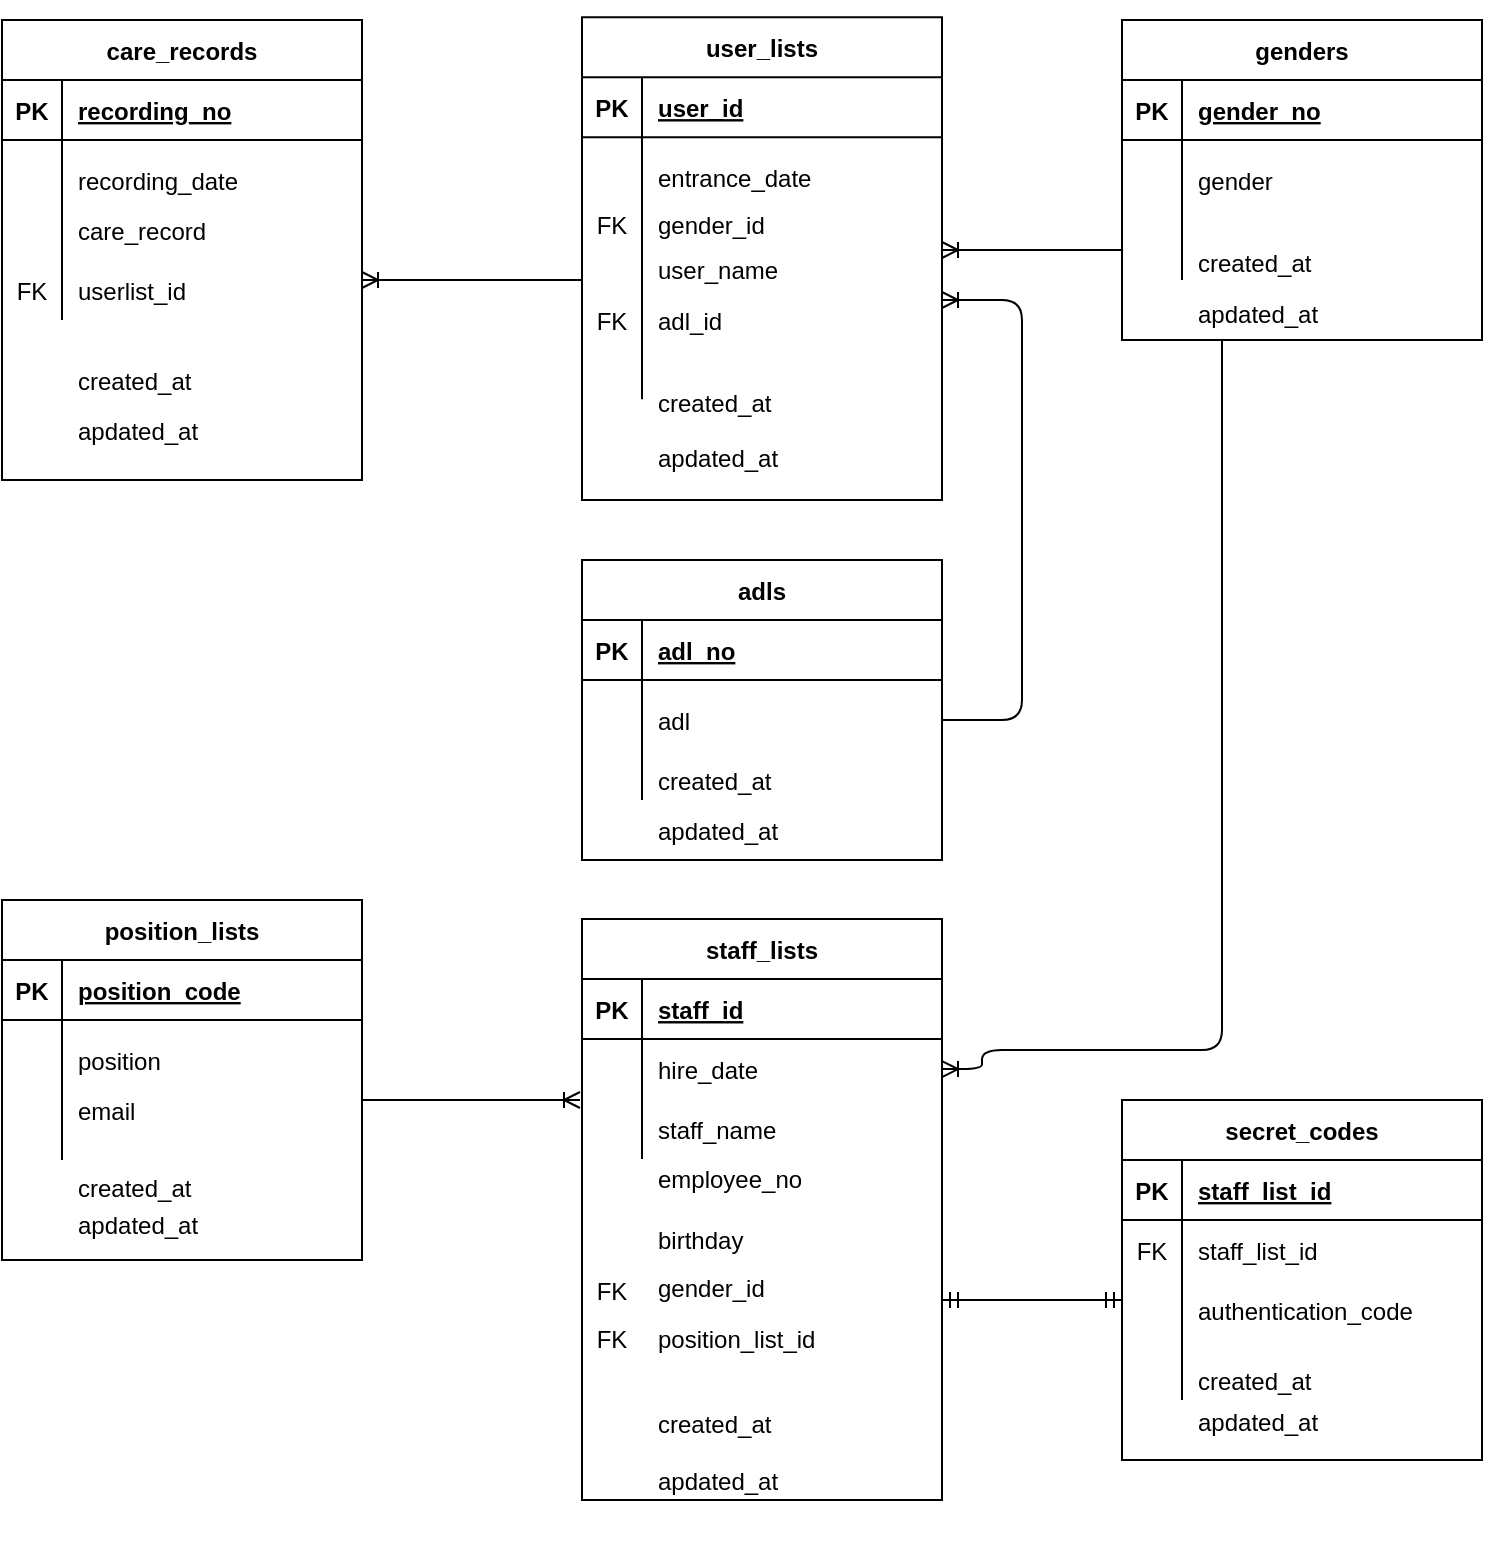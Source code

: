 <mxfile version="13.3.5" type="device"><diagram id="wMCndaY65vRNNYCKALuN" name="ページ1"><mxGraphModel dx="1134" dy="1717" grid="1" gridSize="10" guides="1" tooltips="1" connect="1" arrows="1" fold="1" page="1" pageScale="1" pageWidth="1654" pageHeight="1169" math="0" shadow="0"><root><mxCell id="0"/><mxCell id="1" parent="0"/><mxCell id="R-QGYkH2W8ATjcXekcAM-1" value="" style="group" vertex="1" connectable="0" parent="1"><mxGeometry x="1220" y="-340" width="180" height="250" as="geometry"/></mxCell><mxCell id="R-QGYkH2W8ATjcXekcAM-2" value="" style="group" vertex="1" connectable="0" parent="R-QGYkH2W8ATjcXekcAM-1"><mxGeometry width="180" height="250" as="geometry"/></mxCell><mxCell id="R-QGYkH2W8ATjcXekcAM-3" value="" style="group" vertex="1" connectable="0" parent="R-QGYkH2W8ATjcXekcAM-2"><mxGeometry width="180" height="162.61" as="geometry"/></mxCell><mxCell id="R-QGYkH2W8ATjcXekcAM-4" value="" style="group" vertex="1" connectable="0" parent="R-QGYkH2W8ATjcXekcAM-3"><mxGeometry width="180" height="162.61" as="geometry"/></mxCell><mxCell id="R-QGYkH2W8ATjcXekcAM-5" value="genders" style="shape=table;startSize=30;container=1;collapsible=1;childLayout=tableLayout;fixedRows=1;rowLines=0;fontStyle=1;align=center;resizeLast=1;" vertex="1" parent="R-QGYkH2W8ATjcXekcAM-4"><mxGeometry width="180" height="160" as="geometry"/></mxCell><mxCell id="R-QGYkH2W8ATjcXekcAM-6" value="" style="shape=partialRectangle;collapsible=0;dropTarget=0;pointerEvents=0;fillColor=none;top=0;left=0;bottom=1;right=0;points=[[0,0.5],[1,0.5]];portConstraint=eastwest;" vertex="1" parent="R-QGYkH2W8ATjcXekcAM-5"><mxGeometry y="30" width="180" height="30" as="geometry"/></mxCell><mxCell id="R-QGYkH2W8ATjcXekcAM-7" value="PK" style="shape=partialRectangle;connectable=0;fillColor=none;top=0;left=0;bottom=0;right=0;fontStyle=1;overflow=hidden;" vertex="1" parent="R-QGYkH2W8ATjcXekcAM-6"><mxGeometry width="30" height="30" as="geometry"/></mxCell><mxCell id="R-QGYkH2W8ATjcXekcAM-8" value="gender_no" style="shape=partialRectangle;connectable=0;fillColor=none;top=0;left=0;bottom=0;right=0;align=left;spacingLeft=6;fontStyle=5;overflow=hidden;" vertex="1" parent="R-QGYkH2W8ATjcXekcAM-6"><mxGeometry x="30" width="150" height="30" as="geometry"/></mxCell><mxCell id="R-QGYkH2W8ATjcXekcAM-9" value="" style="shape=partialRectangle;collapsible=0;dropTarget=0;pointerEvents=0;fillColor=none;top=0;left=0;bottom=0;right=0;points=[[0,0.5],[1,0.5]];portConstraint=eastwest;" vertex="1" parent="R-QGYkH2W8ATjcXekcAM-5"><mxGeometry y="60" width="180" height="40" as="geometry"/></mxCell><mxCell id="R-QGYkH2W8ATjcXekcAM-10" value="" style="shape=partialRectangle;connectable=0;fillColor=none;top=0;left=0;bottom=0;right=0;editable=1;overflow=hidden;" vertex="1" parent="R-QGYkH2W8ATjcXekcAM-9"><mxGeometry width="30" height="40" as="geometry"/></mxCell><mxCell id="R-QGYkH2W8ATjcXekcAM-11" value="gender" style="shape=partialRectangle;connectable=0;fillColor=none;top=0;left=0;bottom=0;right=0;align=left;spacingLeft=6;overflow=hidden;" vertex="1" parent="R-QGYkH2W8ATjcXekcAM-9"><mxGeometry x="30" width="150" height="40" as="geometry"/></mxCell><mxCell id="R-QGYkH2W8ATjcXekcAM-12" value="" style="shape=partialRectangle;collapsible=0;dropTarget=0;pointerEvents=0;fillColor=none;top=0;left=0;bottom=0;right=0;points=[[0,0.5],[1,0.5]];portConstraint=eastwest;" vertex="1" parent="R-QGYkH2W8ATjcXekcAM-5"><mxGeometry y="100" width="180" height="30" as="geometry"/></mxCell><mxCell id="R-QGYkH2W8ATjcXekcAM-13" value="" style="shape=partialRectangle;connectable=0;fillColor=none;top=0;left=0;bottom=0;right=0;editable=1;overflow=hidden;" vertex="1" parent="R-QGYkH2W8ATjcXekcAM-12"><mxGeometry width="30" height="30" as="geometry"/></mxCell><mxCell id="R-QGYkH2W8ATjcXekcAM-14" value="" style="shape=partialRectangle;connectable=0;fillColor=none;top=0;left=0;bottom=0;right=0;align=left;spacingLeft=6;overflow=hidden;" vertex="1" parent="R-QGYkH2W8ATjcXekcAM-12"><mxGeometry x="30" width="150" height="30" as="geometry"/></mxCell><mxCell id="R-QGYkH2W8ATjcXekcAM-15" value="created_at" style="shape=partialRectangle;connectable=0;fillColor=none;top=0;left=0;bottom=0;right=0;align=left;spacingLeft=6;overflow=hidden;" vertex="1" parent="R-QGYkH2W8ATjcXekcAM-4"><mxGeometry x="30" y="110.002" width="150" height="21.739" as="geometry"/></mxCell><mxCell id="R-QGYkH2W8ATjcXekcAM-16" value="apdated_at" style="shape=partialRectangle;connectable=0;fillColor=none;top=0;left=0;bottom=0;right=0;align=left;spacingLeft=6;overflow=hidden;" vertex="1" parent="R-QGYkH2W8ATjcXekcAM-4"><mxGeometry x="30" y="130.001" width="150" height="32.609" as="geometry"/></mxCell><mxCell id="R-QGYkH2W8ATjcXekcAM-17" value="" style="group" vertex="1" connectable="0" parent="1"><mxGeometry x="660" y="-335" width="180" height="230" as="geometry"/></mxCell><mxCell id="R-QGYkH2W8ATjcXekcAM-18" value="" style="group" vertex="1" connectable="0" parent="R-QGYkH2W8ATjcXekcAM-17"><mxGeometry y="-15" width="180" height="230" as="geometry"/></mxCell><mxCell id="R-QGYkH2W8ATjcXekcAM-19" value="userlist_id" style="shape=partialRectangle;connectable=0;fillColor=none;top=0;left=0;bottom=0;right=0;align=left;spacingLeft=6;overflow=hidden;" vertex="1" parent="R-QGYkH2W8ATjcXekcAM-18"><mxGeometry x="30" y="130" width="150" height="30" as="geometry"/></mxCell><mxCell id="R-QGYkH2W8ATjcXekcAM-20" value="care_records" style="shape=table;startSize=30;container=1;collapsible=1;childLayout=tableLayout;fixedRows=1;rowLines=0;fontStyle=1;align=center;resizeLast=1;" vertex="1" parent="R-QGYkH2W8ATjcXekcAM-18"><mxGeometry y="10" width="180" height="230" as="geometry"/></mxCell><mxCell id="R-QGYkH2W8ATjcXekcAM-21" value="" style="shape=partialRectangle;collapsible=0;dropTarget=0;pointerEvents=0;fillColor=none;top=0;left=0;bottom=1;right=0;points=[[0,0.5],[1,0.5]];portConstraint=eastwest;" vertex="1" parent="R-QGYkH2W8ATjcXekcAM-20"><mxGeometry y="30" width="180" height="30" as="geometry"/></mxCell><mxCell id="R-QGYkH2W8ATjcXekcAM-22" value="PK" style="shape=partialRectangle;connectable=0;fillColor=none;top=0;left=0;bottom=0;right=0;fontStyle=1;overflow=hidden;" vertex="1" parent="R-QGYkH2W8ATjcXekcAM-21"><mxGeometry width="30" height="30" as="geometry"/></mxCell><mxCell id="R-QGYkH2W8ATjcXekcAM-23" value="recording_no" style="shape=partialRectangle;connectable=0;fillColor=none;top=0;left=0;bottom=0;right=0;align=left;spacingLeft=6;fontStyle=5;overflow=hidden;" vertex="1" parent="R-QGYkH2W8ATjcXekcAM-21"><mxGeometry x="30" width="150" height="30" as="geometry"/></mxCell><mxCell id="R-QGYkH2W8ATjcXekcAM-24" value="" style="shape=partialRectangle;collapsible=0;dropTarget=0;pointerEvents=0;fillColor=none;top=0;left=0;bottom=0;right=0;points=[[0,0.5],[1,0.5]];portConstraint=eastwest;" vertex="1" parent="R-QGYkH2W8ATjcXekcAM-20"><mxGeometry y="60" width="180" height="40" as="geometry"/></mxCell><mxCell id="R-QGYkH2W8ATjcXekcAM-25" value="" style="shape=partialRectangle;connectable=0;fillColor=none;top=0;left=0;bottom=0;right=0;editable=1;overflow=hidden;" vertex="1" parent="R-QGYkH2W8ATjcXekcAM-24"><mxGeometry width="30" height="40" as="geometry"/></mxCell><mxCell id="R-QGYkH2W8ATjcXekcAM-26" value="recording_date" style="shape=partialRectangle;connectable=0;fillColor=none;top=0;left=0;bottom=0;right=0;align=left;spacingLeft=6;overflow=hidden;" vertex="1" parent="R-QGYkH2W8ATjcXekcAM-24"><mxGeometry x="30" width="150" height="40" as="geometry"/></mxCell><mxCell id="R-QGYkH2W8ATjcXekcAM-27" value="" style="shape=partialRectangle;collapsible=0;dropTarget=0;pointerEvents=0;fillColor=none;top=0;left=0;bottom=0;right=0;points=[[0,0.5],[1,0.5]];portConstraint=eastwest;" vertex="1" parent="R-QGYkH2W8ATjcXekcAM-20"><mxGeometry y="100" width="180" height="20" as="geometry"/></mxCell><mxCell id="R-QGYkH2W8ATjcXekcAM-28" value="" style="shape=partialRectangle;connectable=0;fillColor=none;top=0;left=0;bottom=0;right=0;editable=1;overflow=hidden;" vertex="1" parent="R-QGYkH2W8ATjcXekcAM-27"><mxGeometry width="30" height="20" as="geometry"/></mxCell><mxCell id="R-QGYkH2W8ATjcXekcAM-29" value="" style="shape=partialRectangle;connectable=0;fillColor=none;top=0;left=0;bottom=0;right=0;align=left;spacingLeft=6;overflow=hidden;" vertex="1" parent="R-QGYkH2W8ATjcXekcAM-27"><mxGeometry x="30" width="150" height="20" as="geometry"/></mxCell><mxCell id="R-QGYkH2W8ATjcXekcAM-30" value="" style="shape=partialRectangle;collapsible=0;dropTarget=0;pointerEvents=0;fillColor=none;top=0;left=0;bottom=0;right=0;points=[[0,0.5],[1,0.5]];portConstraint=eastwest;" vertex="1" parent="R-QGYkH2W8ATjcXekcAM-20"><mxGeometry y="120" width="180" height="30" as="geometry"/></mxCell><mxCell id="R-QGYkH2W8ATjcXekcAM-31" value="FK" style="shape=partialRectangle;connectable=0;fillColor=none;top=0;left=0;bottom=0;right=0;editable=1;overflow=hidden;" vertex="1" parent="R-QGYkH2W8ATjcXekcAM-30"><mxGeometry width="30" height="30" as="geometry"/></mxCell><mxCell id="R-QGYkH2W8ATjcXekcAM-32" value="" style="shape=partialRectangle;connectable=0;fillColor=none;top=0;left=0;bottom=0;right=0;align=left;spacingLeft=6;overflow=hidden;" vertex="1" parent="R-QGYkH2W8ATjcXekcAM-30"><mxGeometry x="30" width="150" height="30" as="geometry"/></mxCell><mxCell id="R-QGYkH2W8ATjcXekcAM-33" value="created_at" style="shape=partialRectangle;connectable=0;fillColor=none;top=0;left=0;bottom=0;right=0;align=left;spacingLeft=6;overflow=hidden;" vertex="1" parent="R-QGYkH2W8ATjcXekcAM-18"><mxGeometry x="30" y="180" width="150" height="20" as="geometry"/></mxCell><mxCell id="R-QGYkH2W8ATjcXekcAM-34" value="apdated_at" style="shape=partialRectangle;connectable=0;fillColor=none;top=0;left=0;bottom=0;right=0;align=left;spacingLeft=6;overflow=hidden;" vertex="1" parent="R-QGYkH2W8ATjcXekcAM-18"><mxGeometry x="30" y="200" width="150" height="30" as="geometry"/></mxCell><mxCell id="R-QGYkH2W8ATjcXekcAM-35" value="care_record" style="shape=partialRectangle;connectable=0;fillColor=none;top=0;left=0;bottom=0;right=0;align=left;spacingLeft=6;overflow=hidden;" vertex="1" parent="R-QGYkH2W8ATjcXekcAM-18"><mxGeometry x="30" y="95" width="150" height="40" as="geometry"/></mxCell><mxCell id="R-QGYkH2W8ATjcXekcAM-36" value="" style="group" vertex="1" connectable="0" parent="1"><mxGeometry x="1220" y="200" width="180" height="190" as="geometry"/></mxCell><mxCell id="R-QGYkH2W8ATjcXekcAM-37" value="created_at" style="shape=partialRectangle;connectable=0;fillColor=none;top=0;left=0;bottom=0;right=0;align=left;spacingLeft=6;overflow=hidden;" vertex="1" parent="R-QGYkH2W8ATjcXekcAM-36"><mxGeometry x="30" y="130" width="150" height="20" as="geometry"/></mxCell><mxCell id="R-QGYkH2W8ATjcXekcAM-38" value="apdated_at" style="shape=partialRectangle;connectable=0;fillColor=none;top=0;left=0;bottom=0;right=0;align=left;spacingLeft=6;overflow=hidden;" vertex="1" parent="R-QGYkH2W8ATjcXekcAM-36"><mxGeometry x="30" y="160" width="150" as="geometry"/></mxCell><mxCell id="R-QGYkH2W8ATjcXekcAM-39" value="secret_codes" style="shape=table;startSize=30;container=1;collapsible=1;childLayout=tableLayout;fixedRows=1;rowLines=0;fontStyle=1;align=center;resizeLast=1;" vertex="1" parent="R-QGYkH2W8ATjcXekcAM-36"><mxGeometry width="180" height="180" as="geometry"/></mxCell><mxCell id="R-QGYkH2W8ATjcXekcAM-40" value="" style="shape=partialRectangle;collapsible=0;dropTarget=0;pointerEvents=0;fillColor=none;top=0;left=0;bottom=1;right=0;points=[[0,0.5],[1,0.5]];portConstraint=eastwest;" vertex="1" parent="R-QGYkH2W8ATjcXekcAM-39"><mxGeometry y="30" width="180" height="30" as="geometry"/></mxCell><mxCell id="R-QGYkH2W8ATjcXekcAM-41" value="PK" style="shape=partialRectangle;connectable=0;fillColor=none;top=0;left=0;bottom=0;right=0;fontStyle=1;overflow=hidden;" vertex="1" parent="R-QGYkH2W8ATjcXekcAM-40"><mxGeometry width="30" height="30" as="geometry"/></mxCell><mxCell id="R-QGYkH2W8ATjcXekcAM-42" value="staff_list_id" style="shape=partialRectangle;connectable=0;fillColor=none;top=0;left=0;bottom=0;right=0;align=left;spacingLeft=6;fontStyle=5;overflow=hidden;" vertex="1" parent="R-QGYkH2W8ATjcXekcAM-40"><mxGeometry x="30" width="150" height="30" as="geometry"/></mxCell><mxCell id="R-QGYkH2W8ATjcXekcAM-43" value="" style="shape=partialRectangle;collapsible=0;dropTarget=0;pointerEvents=0;fillColor=none;top=0;left=0;bottom=0;right=0;points=[[0,0.5],[1,0.5]];portConstraint=eastwest;" vertex="1" parent="R-QGYkH2W8ATjcXekcAM-39"><mxGeometry y="60" width="180" height="30" as="geometry"/></mxCell><mxCell id="R-QGYkH2W8ATjcXekcAM-44" value="FK" style="shape=partialRectangle;connectable=0;fillColor=none;top=0;left=0;bottom=0;right=0;editable=1;overflow=hidden;" vertex="1" parent="R-QGYkH2W8ATjcXekcAM-43"><mxGeometry width="30" height="30" as="geometry"/></mxCell><mxCell id="R-QGYkH2W8ATjcXekcAM-45" value="staff_list_id" style="shape=partialRectangle;connectable=0;fillColor=none;top=0;left=0;bottom=0;right=0;align=left;spacingLeft=6;overflow=hidden;" vertex="1" parent="R-QGYkH2W8ATjcXekcAM-43"><mxGeometry x="30" width="150" height="30" as="geometry"/></mxCell><mxCell id="R-QGYkH2W8ATjcXekcAM-46" value="" style="shape=partialRectangle;collapsible=0;dropTarget=0;pointerEvents=0;fillColor=none;top=0;left=0;bottom=0;right=0;points=[[0,0.5],[1,0.5]];portConstraint=eastwest;" vertex="1" parent="R-QGYkH2W8ATjcXekcAM-39"><mxGeometry y="90" width="180" height="30" as="geometry"/></mxCell><mxCell id="R-QGYkH2W8ATjcXekcAM-47" value="" style="shape=partialRectangle;connectable=0;fillColor=none;top=0;left=0;bottom=0;right=0;editable=1;overflow=hidden;" vertex="1" parent="R-QGYkH2W8ATjcXekcAM-46"><mxGeometry width="30" height="30" as="geometry"/></mxCell><mxCell id="R-QGYkH2W8ATjcXekcAM-48" value="authentication_code" style="shape=partialRectangle;connectable=0;fillColor=none;top=0;left=0;bottom=0;right=0;align=left;spacingLeft=6;overflow=hidden;" vertex="1" parent="R-QGYkH2W8ATjcXekcAM-46"><mxGeometry x="30" width="150" height="30" as="geometry"/></mxCell><mxCell id="R-QGYkH2W8ATjcXekcAM-49" value="" style="shape=partialRectangle;collapsible=0;dropTarget=0;pointerEvents=0;fillColor=none;top=0;left=0;bottom=0;right=0;points=[[0,0.5],[1,0.5]];portConstraint=eastwest;" vertex="1" parent="R-QGYkH2W8ATjcXekcAM-39"><mxGeometry y="120" width="180" height="30" as="geometry"/></mxCell><mxCell id="R-QGYkH2W8ATjcXekcAM-50" value="" style="shape=partialRectangle;connectable=0;fillColor=none;top=0;left=0;bottom=0;right=0;editable=1;overflow=hidden;" vertex="1" parent="R-QGYkH2W8ATjcXekcAM-49"><mxGeometry width="30" height="30" as="geometry"/></mxCell><mxCell id="R-QGYkH2W8ATjcXekcAM-51" value="" style="shape=partialRectangle;connectable=0;fillColor=none;top=0;left=0;bottom=0;right=0;align=left;spacingLeft=6;overflow=hidden;" vertex="1" parent="R-QGYkH2W8ATjcXekcAM-49"><mxGeometry x="30" width="150" height="30" as="geometry"/></mxCell><mxCell id="R-QGYkH2W8ATjcXekcAM-52" value="" style="group" vertex="1" connectable="0" parent="1"><mxGeometry x="950" y="-320" width="180" height="230" as="geometry"/></mxCell><mxCell id="R-QGYkH2W8ATjcXekcAM-53" value="" style="group" vertex="1" connectable="0" parent="R-QGYkH2W8ATjcXekcAM-52"><mxGeometry width="180" height="230" as="geometry"/></mxCell><mxCell id="R-QGYkH2W8ATjcXekcAM-54" value="" style="group" vertex="1" connectable="0" parent="R-QGYkH2W8ATjcXekcAM-53"><mxGeometry width="180" height="230.0" as="geometry"/></mxCell><mxCell id="R-QGYkH2W8ATjcXekcAM-55" value="user_lists" style="shape=table;startSize=30;container=1;collapsible=1;childLayout=tableLayout;fixedRows=1;rowLines=0;fontStyle=1;align=center;resizeLast=1;" vertex="1" parent="R-QGYkH2W8ATjcXekcAM-54"><mxGeometry y="-21.43" width="180" height="241.43" as="geometry"/></mxCell><mxCell id="R-QGYkH2W8ATjcXekcAM-56" value="" style="shape=partialRectangle;collapsible=0;dropTarget=0;pointerEvents=0;fillColor=none;top=0;left=0;bottom=1;right=0;points=[[0,0.5],[1,0.5]];portConstraint=eastwest;" vertex="1" parent="R-QGYkH2W8ATjcXekcAM-55"><mxGeometry y="30" width="180" height="30" as="geometry"/></mxCell><mxCell id="R-QGYkH2W8ATjcXekcAM-57" value="PK" style="shape=partialRectangle;connectable=0;fillColor=none;top=0;left=0;bottom=0;right=0;fontStyle=1;overflow=hidden;" vertex="1" parent="R-QGYkH2W8ATjcXekcAM-56"><mxGeometry width="30" height="30" as="geometry"/></mxCell><mxCell id="R-QGYkH2W8ATjcXekcAM-58" value="user_id" style="shape=partialRectangle;connectable=0;fillColor=none;top=0;left=0;bottom=0;right=0;align=left;spacingLeft=6;fontStyle=5;overflow=hidden;" vertex="1" parent="R-QGYkH2W8ATjcXekcAM-56"><mxGeometry x="30" width="150" height="30" as="geometry"/></mxCell><mxCell id="R-QGYkH2W8ATjcXekcAM-59" value="" style="shape=partialRectangle;collapsible=0;dropTarget=0;pointerEvents=0;fillColor=none;top=0;left=0;bottom=0;right=0;points=[[0,0.5],[1,0.5]];portConstraint=eastwest;" vertex="1" parent="R-QGYkH2W8ATjcXekcAM-55"><mxGeometry y="60" width="180" height="40" as="geometry"/></mxCell><mxCell id="R-QGYkH2W8ATjcXekcAM-60" value="" style="shape=partialRectangle;connectable=0;fillColor=none;top=0;left=0;bottom=0;right=0;editable=1;overflow=hidden;" vertex="1" parent="R-QGYkH2W8ATjcXekcAM-59"><mxGeometry width="30" height="40" as="geometry"/></mxCell><mxCell id="R-QGYkH2W8ATjcXekcAM-61" value="entrance_date" style="shape=partialRectangle;connectable=0;fillColor=none;top=0;left=0;bottom=0;right=0;align=left;spacingLeft=6;overflow=hidden;" vertex="1" parent="R-QGYkH2W8ATjcXekcAM-59"><mxGeometry x="30" width="150" height="40" as="geometry"/></mxCell><mxCell id="R-QGYkH2W8ATjcXekcAM-62" value="" style="shape=partialRectangle;collapsible=0;dropTarget=0;pointerEvents=0;fillColor=none;top=0;left=0;bottom=0;right=0;points=[[0,0.5],[1,0.5]];portConstraint=eastwest;" vertex="1" parent="R-QGYkH2W8ATjcXekcAM-55"><mxGeometry y="100" width="180" height="41" as="geometry"/></mxCell><mxCell id="R-QGYkH2W8ATjcXekcAM-63" value="" style="shape=partialRectangle;connectable=0;fillColor=none;top=0;left=0;bottom=0;right=0;editable=1;overflow=hidden;" vertex="1" parent="R-QGYkH2W8ATjcXekcAM-62"><mxGeometry width="30" height="41" as="geometry"/></mxCell><mxCell id="R-QGYkH2W8ATjcXekcAM-64" value="" style="shape=partialRectangle;connectable=0;fillColor=none;top=0;left=0;bottom=0;right=0;align=left;spacingLeft=6;overflow=hidden;" vertex="1" parent="R-QGYkH2W8ATjcXekcAM-62"><mxGeometry x="30" width="150" height="41" as="geometry"/></mxCell><mxCell id="R-QGYkH2W8ATjcXekcAM-65" value="" style="shape=partialRectangle;collapsible=0;dropTarget=0;pointerEvents=0;fillColor=none;top=0;left=0;bottom=0;right=0;points=[[0,0.5],[1,0.5]];portConstraint=eastwest;" vertex="1" parent="R-QGYkH2W8ATjcXekcAM-55"><mxGeometry y="141" width="180" height="50" as="geometry"/></mxCell><mxCell id="R-QGYkH2W8ATjcXekcAM-66" value="" style="shape=partialRectangle;connectable=0;fillColor=none;top=0;left=0;bottom=0;right=0;editable=1;overflow=hidden;" vertex="1" parent="R-QGYkH2W8ATjcXekcAM-65"><mxGeometry width="30" height="50" as="geometry"/></mxCell><mxCell id="R-QGYkH2W8ATjcXekcAM-67" value="" style="shape=partialRectangle;connectable=0;fillColor=none;top=0;left=0;bottom=0;right=0;align=left;spacingLeft=6;overflow=hidden;" vertex="1" parent="R-QGYkH2W8ATjcXekcAM-65"><mxGeometry x="30" width="150" height="50" as="geometry"/></mxCell><mxCell id="R-QGYkH2W8ATjcXekcAM-68" value="created_at" style="shape=partialRectangle;connectable=0;fillColor=none;top=0;left=0;bottom=0;right=0;align=left;spacingLeft=6;overflow=hidden;" vertex="1" parent="R-QGYkH2W8ATjcXekcAM-54"><mxGeometry x="30" y="159.998" width="150" height="21.905" as="geometry"/></mxCell><mxCell id="R-QGYkH2W8ATjcXekcAM-69" value="apdated_at" style="shape=partialRectangle;connectable=0;fillColor=none;top=0;left=0;bottom=0;right=0;align=left;spacingLeft=6;overflow=hidden;" vertex="1" parent="R-QGYkH2W8ATjcXekcAM-54"><mxGeometry x="30" y="181.903" width="150" height="32.857" as="geometry"/></mxCell><mxCell id="R-QGYkH2W8ATjcXekcAM-70" value="user_name" style="shape=partialRectangle;connectable=0;fillColor=none;top=0;left=0;bottom=0;right=0;align=left;spacingLeft=6;overflow=hidden;" vertex="1" parent="R-QGYkH2W8ATjcXekcAM-54"><mxGeometry x="30" y="82.385" width="150" height="43.81" as="geometry"/></mxCell><mxCell id="R-QGYkH2W8ATjcXekcAM-71" value="adl_id" style="shape=partialRectangle;connectable=0;fillColor=none;top=0;left=0;bottom=0;right=0;align=left;spacingLeft=6;overflow=hidden;" vertex="1" parent="R-QGYkH2W8ATjcXekcAM-54"><mxGeometry x="30" y="110" width="150" height="40" as="geometry"/></mxCell><mxCell id="R-QGYkH2W8ATjcXekcAM-72" value="" style="group" vertex="1" connectable="0" parent="1"><mxGeometry x="950" y="100" width="180" height="320" as="geometry"/></mxCell><mxCell id="R-QGYkH2W8ATjcXekcAM-73" value="" style="group" vertex="1" connectable="0" parent="R-QGYkH2W8ATjcXekcAM-72"><mxGeometry width="180" height="320" as="geometry"/></mxCell><mxCell id="R-QGYkH2W8ATjcXekcAM-74" value="staff_lists" style="shape=table;startSize=30;container=1;collapsible=1;childLayout=tableLayout;fixedRows=1;rowLines=0;fontStyle=1;align=center;resizeLast=1;" vertex="1" parent="R-QGYkH2W8ATjcXekcAM-73"><mxGeometry y="9.54" width="180" height="290.46" as="geometry"/></mxCell><mxCell id="R-QGYkH2W8ATjcXekcAM-75" value="" style="shape=partialRectangle;collapsible=0;dropTarget=0;pointerEvents=0;fillColor=none;top=0;left=0;bottom=1;right=0;points=[[0,0.5],[1,0.5]];portConstraint=eastwest;" vertex="1" parent="R-QGYkH2W8ATjcXekcAM-74"><mxGeometry y="30" width="180" height="30" as="geometry"/></mxCell><mxCell id="R-QGYkH2W8ATjcXekcAM-76" value="PK" style="shape=partialRectangle;connectable=0;fillColor=none;top=0;left=0;bottom=0;right=0;fontStyle=1;overflow=hidden;" vertex="1" parent="R-QGYkH2W8ATjcXekcAM-75"><mxGeometry width="30" height="30" as="geometry"/></mxCell><mxCell id="R-QGYkH2W8ATjcXekcAM-77" value="staff_id" style="shape=partialRectangle;connectable=0;fillColor=none;top=0;left=0;bottom=0;right=0;align=left;spacingLeft=6;fontStyle=5;overflow=hidden;" vertex="1" parent="R-QGYkH2W8ATjcXekcAM-75"><mxGeometry x="30" width="150" height="30" as="geometry"/></mxCell><mxCell id="R-QGYkH2W8ATjcXekcAM-78" value="" style="shape=partialRectangle;collapsible=0;dropTarget=0;pointerEvents=0;fillColor=none;top=0;left=0;bottom=0;right=0;points=[[0,0.5],[1,0.5]];portConstraint=eastwest;" vertex="1" parent="R-QGYkH2W8ATjcXekcAM-74"><mxGeometry y="60" width="180" height="30" as="geometry"/></mxCell><mxCell id="R-QGYkH2W8ATjcXekcAM-79" value="" style="shape=partialRectangle;connectable=0;fillColor=none;top=0;left=0;bottom=0;right=0;editable=1;overflow=hidden;" vertex="1" parent="R-QGYkH2W8ATjcXekcAM-78"><mxGeometry width="30" height="30" as="geometry"/></mxCell><mxCell id="R-QGYkH2W8ATjcXekcAM-80" value="hire_date" style="shape=partialRectangle;connectable=0;fillColor=none;top=0;left=0;bottom=0;right=0;align=left;spacingLeft=6;overflow=hidden;" vertex="1" parent="R-QGYkH2W8ATjcXekcAM-78"><mxGeometry x="30" width="150" height="30" as="geometry"/></mxCell><mxCell id="R-QGYkH2W8ATjcXekcAM-81" value="" style="shape=partialRectangle;collapsible=0;dropTarget=0;pointerEvents=0;fillColor=none;top=0;left=0;bottom=0;right=0;points=[[0,0.5],[1,0.5]];portConstraint=eastwest;" vertex="1" parent="R-QGYkH2W8ATjcXekcAM-74"><mxGeometry y="90" width="180" height="30" as="geometry"/></mxCell><mxCell id="R-QGYkH2W8ATjcXekcAM-82" value="" style="shape=partialRectangle;connectable=0;fillColor=none;top=0;left=0;bottom=0;right=0;editable=1;overflow=hidden;" vertex="1" parent="R-QGYkH2W8ATjcXekcAM-81"><mxGeometry width="30" height="30" as="geometry"/></mxCell><mxCell id="R-QGYkH2W8ATjcXekcAM-83" value="staff_name" style="shape=partialRectangle;connectable=0;fillColor=none;top=0;left=0;bottom=0;right=0;align=left;spacingLeft=6;overflow=hidden;" vertex="1" parent="R-QGYkH2W8ATjcXekcAM-81"><mxGeometry x="30" width="150" height="30" as="geometry"/></mxCell><mxCell id="R-QGYkH2W8ATjcXekcAM-84" value="birthday" style="shape=partialRectangle;connectable=0;fillColor=none;top=0;left=0;bottom=0;right=0;align=left;spacingLeft=6;overflow=hidden;" vertex="1" parent="R-QGYkH2W8ATjcXekcAM-73"><mxGeometry x="30" y="150.737" width="150" height="37.604" as="geometry"/></mxCell><mxCell id="R-QGYkH2W8ATjcXekcAM-85" value="gender_id" style="shape=partialRectangle;connectable=0;fillColor=none;top=0;left=0;bottom=0;right=0;align=left;spacingLeft=6;overflow=hidden;" vertex="1" parent="R-QGYkH2W8ATjcXekcAM-73"><mxGeometry x="30" y="174.751" width="150" height="37.604" as="geometry"/></mxCell><mxCell id="R-QGYkH2W8ATjcXekcAM-86" value="position_list_id" style="shape=partialRectangle;connectable=0;fillColor=none;top=0;left=0;bottom=0;right=0;align=left;spacingLeft=6;overflow=hidden;" vertex="1" parent="R-QGYkH2W8ATjcXekcAM-73"><mxGeometry x="30" y="200.005" width="150" height="37.604" as="geometry"/></mxCell><mxCell id="R-QGYkH2W8ATjcXekcAM-87" value="FK" style="shape=partialRectangle;connectable=0;fillColor=none;top=0;left=0;bottom=0;right=0;editable=1;overflow=hidden;" vertex="1" parent="R-QGYkH2W8ATjcXekcAM-73"><mxGeometry y="200.005" width="30" height="37.604" as="geometry"/></mxCell><mxCell id="R-QGYkH2W8ATjcXekcAM-88" value="created_at" style="shape=partialRectangle;connectable=0;fillColor=none;top=0;left=0;bottom=0;right=0;align=left;spacingLeft=6;overflow=hidden;" vertex="1" parent="R-QGYkH2W8ATjcXekcAM-73"><mxGeometry x="30" y="249.997" width="150" height="22.857" as="geometry"/></mxCell><mxCell id="R-QGYkH2W8ATjcXekcAM-89" value="apdated_at" style="shape=partialRectangle;connectable=0;fillColor=none;top=0;left=0;bottom=0;right=0;align=left;spacingLeft=6;overflow=hidden;" vertex="1" parent="R-QGYkH2W8ATjcXekcAM-73"><mxGeometry x="30" y="272.854" width="150" height="34.286" as="geometry"/></mxCell><mxCell id="R-QGYkH2W8ATjcXekcAM-90" value="FK" style="shape=partialRectangle;connectable=0;fillColor=none;top=0;left=0;bottom=0;right=0;editable=1;overflow=hidden;" vertex="1" parent="R-QGYkH2W8ATjcXekcAM-73"><mxGeometry y="178.069" width="30" height="34.286" as="geometry"/></mxCell><mxCell id="R-QGYkH2W8ATjcXekcAM-130" value="employee_no" style="shape=partialRectangle;connectable=0;fillColor=none;top=0;left=0;bottom=0;right=0;align=left;spacingLeft=6;overflow=hidden;" vertex="1" parent="R-QGYkH2W8ATjcXekcAM-73"><mxGeometry x="30" y="120.001" width="150" height="37.604" as="geometry"/></mxCell><mxCell id="R-QGYkH2W8ATjcXekcAM-91" value="" style="group" vertex="1" connectable="0" parent="1"><mxGeometry x="950" y="-60" width="180" height="150" as="geometry"/></mxCell><mxCell id="R-QGYkH2W8ATjcXekcAM-92" value="adls" style="shape=table;startSize=30;container=1;collapsible=1;childLayout=tableLayout;fixedRows=1;rowLines=0;fontStyle=1;align=center;resizeLast=1;" vertex="1" parent="R-QGYkH2W8ATjcXekcAM-91"><mxGeometry y="-10" width="180" height="150" as="geometry"/></mxCell><mxCell id="R-QGYkH2W8ATjcXekcAM-93" value="" style="shape=partialRectangle;collapsible=0;dropTarget=0;pointerEvents=0;fillColor=none;top=0;left=0;bottom=1;right=0;points=[[0,0.5],[1,0.5]];portConstraint=eastwest;" vertex="1" parent="R-QGYkH2W8ATjcXekcAM-92"><mxGeometry y="30" width="180" height="30" as="geometry"/></mxCell><mxCell id="R-QGYkH2W8ATjcXekcAM-94" value="PK" style="shape=partialRectangle;connectable=0;fillColor=none;top=0;left=0;bottom=0;right=0;fontStyle=1;overflow=hidden;" vertex="1" parent="R-QGYkH2W8ATjcXekcAM-93"><mxGeometry width="30" height="30" as="geometry"/></mxCell><mxCell id="R-QGYkH2W8ATjcXekcAM-95" value="adl_no" style="shape=partialRectangle;connectable=0;fillColor=none;top=0;left=0;bottom=0;right=0;align=left;spacingLeft=6;fontStyle=5;overflow=hidden;" vertex="1" parent="R-QGYkH2W8ATjcXekcAM-93"><mxGeometry x="30" width="150" height="30" as="geometry"/></mxCell><mxCell id="R-QGYkH2W8ATjcXekcAM-96" value="" style="shape=partialRectangle;collapsible=0;dropTarget=0;pointerEvents=0;fillColor=none;top=0;left=0;bottom=0;right=0;points=[[0,0.5],[1,0.5]];portConstraint=eastwest;" vertex="1" parent="R-QGYkH2W8ATjcXekcAM-92"><mxGeometry y="60" width="180" height="40" as="geometry"/></mxCell><mxCell id="R-QGYkH2W8ATjcXekcAM-97" value="" style="shape=partialRectangle;connectable=0;fillColor=none;top=0;left=0;bottom=0;right=0;editable=1;overflow=hidden;" vertex="1" parent="R-QGYkH2W8ATjcXekcAM-96"><mxGeometry width="30" height="40" as="geometry"/></mxCell><mxCell id="R-QGYkH2W8ATjcXekcAM-98" value="adl" style="shape=partialRectangle;connectable=0;fillColor=none;top=0;left=0;bottom=0;right=0;align=left;spacingLeft=6;overflow=hidden;" vertex="1" parent="R-QGYkH2W8ATjcXekcAM-96"><mxGeometry x="30" width="150" height="40" as="geometry"/></mxCell><mxCell id="R-QGYkH2W8ATjcXekcAM-99" value="" style="shape=partialRectangle;collapsible=0;dropTarget=0;pointerEvents=0;fillColor=none;top=0;left=0;bottom=0;right=0;points=[[0,0.5],[1,0.5]];portConstraint=eastwest;" vertex="1" parent="R-QGYkH2W8ATjcXekcAM-92"><mxGeometry y="100" width="180" height="20" as="geometry"/></mxCell><mxCell id="R-QGYkH2W8ATjcXekcAM-100" value="" style="shape=partialRectangle;connectable=0;fillColor=none;top=0;left=0;bottom=0;right=0;editable=1;overflow=hidden;" vertex="1" parent="R-QGYkH2W8ATjcXekcAM-99"><mxGeometry width="30" height="20" as="geometry"/></mxCell><mxCell id="R-QGYkH2W8ATjcXekcAM-101" value="" style="shape=partialRectangle;connectable=0;fillColor=none;top=0;left=0;bottom=0;right=0;align=left;spacingLeft=6;overflow=hidden;" vertex="1" parent="R-QGYkH2W8ATjcXekcAM-99"><mxGeometry x="30" width="150" height="20" as="geometry"/></mxCell><mxCell id="R-QGYkH2W8ATjcXekcAM-102" value="created_at" style="shape=partialRectangle;connectable=0;fillColor=none;top=0;left=0;bottom=0;right=0;align=left;spacingLeft=6;overflow=hidden;" vertex="1" parent="R-QGYkH2W8ATjcXekcAM-91"><mxGeometry x="30" y="90" width="150" height="20" as="geometry"/></mxCell><mxCell id="R-QGYkH2W8ATjcXekcAM-103" value="apdated_at" style="shape=partialRectangle;connectable=0;fillColor=none;top=0;left=0;bottom=0;right=0;align=left;spacingLeft=6;overflow=hidden;" vertex="1" parent="R-QGYkH2W8ATjcXekcAM-91"><mxGeometry x="30" y="110" width="150" height="30" as="geometry"/></mxCell><mxCell id="R-QGYkH2W8ATjcXekcAM-104" value="" style="edgeStyle=orthogonalEdgeStyle;fontSize=12;html=1;endArrow=ERoneToMany;" edge="1" parent="1"><mxGeometry width="100" height="100" relative="1" as="geometry"><mxPoint x="1130" y="10" as="sourcePoint"/><mxPoint x="1130" y="-200" as="targetPoint"/><Array as="points"><mxPoint x="1130" y="10"/><mxPoint x="1170" y="10"/><mxPoint x="1170" y="-200"/></Array></mxGeometry></mxCell><mxCell id="R-QGYkH2W8ATjcXekcAM-105" value="" style="group" vertex="1" connectable="0" parent="1"><mxGeometry x="660" y="50" width="180" height="310" as="geometry"/></mxCell><mxCell id="R-QGYkH2W8ATjcXekcAM-106" value="" style="group" vertex="1" connectable="0" parent="R-QGYkH2W8ATjcXekcAM-105"><mxGeometry y="50" width="180" height="310" as="geometry"/></mxCell><mxCell id="R-QGYkH2W8ATjcXekcAM-107" value="" style="group" vertex="1" connectable="0" parent="R-QGYkH2W8ATjcXekcAM-106"><mxGeometry width="180" height="232.5" as="geometry"/></mxCell><mxCell id="R-QGYkH2W8ATjcXekcAM-108" value="" style="group" vertex="1" connectable="0" parent="R-QGYkH2W8ATjcXekcAM-107"><mxGeometry width="180" height="232.5" as="geometry"/></mxCell><mxCell id="R-QGYkH2W8ATjcXekcAM-109" value="position_lists" style="shape=table;startSize=30;container=1;collapsible=1;childLayout=tableLayout;fixedRows=1;rowLines=0;fontStyle=1;align=center;resizeLast=1;" vertex="1" parent="R-QGYkH2W8ATjcXekcAM-108"><mxGeometry width="180" height="180" as="geometry"/></mxCell><mxCell id="R-QGYkH2W8ATjcXekcAM-110" value="" style="shape=partialRectangle;collapsible=0;dropTarget=0;pointerEvents=0;fillColor=none;top=0;left=0;bottom=1;right=0;points=[[0,0.5],[1,0.5]];portConstraint=eastwest;" vertex="1" parent="R-QGYkH2W8ATjcXekcAM-109"><mxGeometry y="30" width="180" height="30" as="geometry"/></mxCell><mxCell id="R-QGYkH2W8ATjcXekcAM-111" value="PK" style="shape=partialRectangle;connectable=0;fillColor=none;top=0;left=0;bottom=0;right=0;fontStyle=1;overflow=hidden;" vertex="1" parent="R-QGYkH2W8ATjcXekcAM-110"><mxGeometry width="30" height="30" as="geometry"/></mxCell><mxCell id="R-QGYkH2W8ATjcXekcAM-112" value="position_code" style="shape=partialRectangle;connectable=0;fillColor=none;top=0;left=0;bottom=0;right=0;align=left;spacingLeft=6;fontStyle=5;overflow=hidden;" vertex="1" parent="R-QGYkH2W8ATjcXekcAM-110"><mxGeometry x="30" width="150" height="30" as="geometry"/></mxCell><mxCell id="R-QGYkH2W8ATjcXekcAM-113" value="" style="shape=partialRectangle;collapsible=0;dropTarget=0;pointerEvents=0;fillColor=none;top=0;left=0;bottom=0;right=0;points=[[0,0.5],[1,0.5]];portConstraint=eastwest;" vertex="1" parent="R-QGYkH2W8ATjcXekcAM-109"><mxGeometry y="60" width="180" height="40" as="geometry"/></mxCell><mxCell id="R-QGYkH2W8ATjcXekcAM-114" value="" style="shape=partialRectangle;connectable=0;fillColor=none;top=0;left=0;bottom=0;right=0;editable=1;overflow=hidden;" vertex="1" parent="R-QGYkH2W8ATjcXekcAM-113"><mxGeometry width="30" height="40" as="geometry"/></mxCell><mxCell id="R-QGYkH2W8ATjcXekcAM-115" value="position" style="shape=partialRectangle;connectable=0;fillColor=none;top=0;left=0;bottom=0;right=0;align=left;spacingLeft=6;overflow=hidden;" vertex="1" parent="R-QGYkH2W8ATjcXekcAM-113"><mxGeometry x="30" width="150" height="40" as="geometry"/></mxCell><mxCell id="R-QGYkH2W8ATjcXekcAM-116" value="" style="shape=partialRectangle;collapsible=0;dropTarget=0;pointerEvents=0;fillColor=none;top=0;left=0;bottom=0;right=0;points=[[0,0.5],[1,0.5]];portConstraint=eastwest;" vertex="1" parent="R-QGYkH2W8ATjcXekcAM-109"><mxGeometry y="100" width="180" height="30" as="geometry"/></mxCell><mxCell id="R-QGYkH2W8ATjcXekcAM-117" value="" style="shape=partialRectangle;connectable=0;fillColor=none;top=0;left=0;bottom=0;right=0;editable=1;overflow=hidden;" vertex="1" parent="R-QGYkH2W8ATjcXekcAM-116"><mxGeometry width="30" height="30" as="geometry"/></mxCell><mxCell id="R-QGYkH2W8ATjcXekcAM-118" value="" style="shape=partialRectangle;connectable=0;fillColor=none;top=0;left=0;bottom=0;right=0;align=left;spacingLeft=6;overflow=hidden;" vertex="1" parent="R-QGYkH2W8ATjcXekcAM-116"><mxGeometry x="30" width="150" height="30" as="geometry"/></mxCell><mxCell id="R-QGYkH2W8ATjcXekcAM-119" value="created_at" style="shape=partialRectangle;connectable=0;fillColor=none;top=0;left=0;bottom=0;right=0;align=left;spacingLeft=6;overflow=hidden;" vertex="1" parent="R-QGYkH2W8ATjcXekcAM-108"><mxGeometry x="30" y="130.003" width="150" height="26.957" as="geometry"/></mxCell><mxCell id="R-QGYkH2W8ATjcXekcAM-120" value="apdated_at" style="shape=partialRectangle;connectable=0;fillColor=none;top=0;left=0;bottom=0;right=0;align=left;spacingLeft=6;overflow=hidden;" vertex="1" parent="R-QGYkH2W8ATjcXekcAM-108"><mxGeometry x="30" y="142.4" width="150" height="38.8" as="geometry"/></mxCell><mxCell id="R-QGYkH2W8ATjcXekcAM-121" value="email" style="shape=partialRectangle;connectable=0;fillColor=none;top=0;left=0;bottom=0;right=0;align=left;spacingLeft=6;overflow=hidden;" vertex="1" parent="R-QGYkH2W8ATjcXekcAM-108"><mxGeometry x="30" y="80" width="150" height="50" as="geometry"/></mxCell><mxCell id="R-QGYkH2W8ATjcXekcAM-122" value="gender_id" style="shape=partialRectangle;connectable=0;fillColor=none;top=0;left=0;bottom=0;right=0;align=left;spacingLeft=6;overflow=hidden;" vertex="1" parent="1"><mxGeometry x="980" y="-260.004" width="150" height="43.81" as="geometry"/></mxCell><mxCell id="R-QGYkH2W8ATjcXekcAM-123" value="FK" style="shape=partialRectangle;connectable=0;fillColor=none;top=0;left=0;bottom=0;right=0;editable=1;overflow=hidden;" vertex="1" parent="1"><mxGeometry x="950" y="-258.102" width="30" height="40" as="geometry"/></mxCell><mxCell id="R-QGYkH2W8ATjcXekcAM-124" value="" style="fontSize=12;html=1;endArrow=ERoneToMany;exitX=0;exitY=0.5;exitDx=0;exitDy=0;" edge="1" parent="1" source="R-QGYkH2W8ATjcXekcAM-12"><mxGeometry width="100" height="100" relative="1" as="geometry"><mxPoint x="1210" y="-229" as="sourcePoint"/><mxPoint x="1130" y="-225" as="targetPoint"/></mxGeometry></mxCell><mxCell id="R-QGYkH2W8ATjcXekcAM-125" value="" style="edgeStyle=orthogonalEdgeStyle;fontSize=12;html=1;endArrow=ERoneToMany;entryX=1;entryY=0.5;entryDx=0;entryDy=0;" edge="1" parent="1" target="R-QGYkH2W8ATjcXekcAM-78"><mxGeometry width="100" height="100" relative="1" as="geometry"><mxPoint x="1270" y="-180" as="sourcePoint"/><mxPoint x="1200" y="180" as="targetPoint"/><Array as="points"><mxPoint x="1270" y="175"/><mxPoint x="1150" y="175"/><mxPoint x="1150" y="185"/></Array></mxGeometry></mxCell><mxCell id="R-QGYkH2W8ATjcXekcAM-126" value="" style="edgeStyle=entityRelationEdgeStyle;fontSize=12;html=1;endArrow=ERoneToMany;" edge="1" parent="1"><mxGeometry width="100" height="100" relative="1" as="geometry"><mxPoint x="840" y="200" as="sourcePoint"/><mxPoint x="949" y="200" as="targetPoint"/></mxGeometry></mxCell><mxCell id="R-QGYkH2W8ATjcXekcAM-127" value="" style="fontSize=12;html=1;endArrow=ERoneToMany;" edge="1" parent="1"><mxGeometry width="100" height="100" relative="1" as="geometry"><mxPoint x="950" y="-210" as="sourcePoint"/><mxPoint x="840" y="-210" as="targetPoint"/></mxGeometry></mxCell><mxCell id="R-QGYkH2W8ATjcXekcAM-128" value="FK" style="shape=partialRectangle;connectable=0;fillColor=none;top=0;left=0;bottom=0;right=0;editable=1;overflow=hidden;" vertex="1" parent="1"><mxGeometry x="950" y="-210.002" width="30" height="40" as="geometry"/></mxCell><mxCell id="R-QGYkH2W8ATjcXekcAM-129" value="" style="fontSize=12;html=1;endArrow=ERmandOne;startArrow=ERmandOne;" edge="1" parent="1"><mxGeometry width="100" height="100" relative="1" as="geometry"><mxPoint x="1130" y="300" as="sourcePoint"/><mxPoint x="1220" y="300" as="targetPoint"/></mxGeometry></mxCell></root></mxGraphModel></diagram></mxfile>